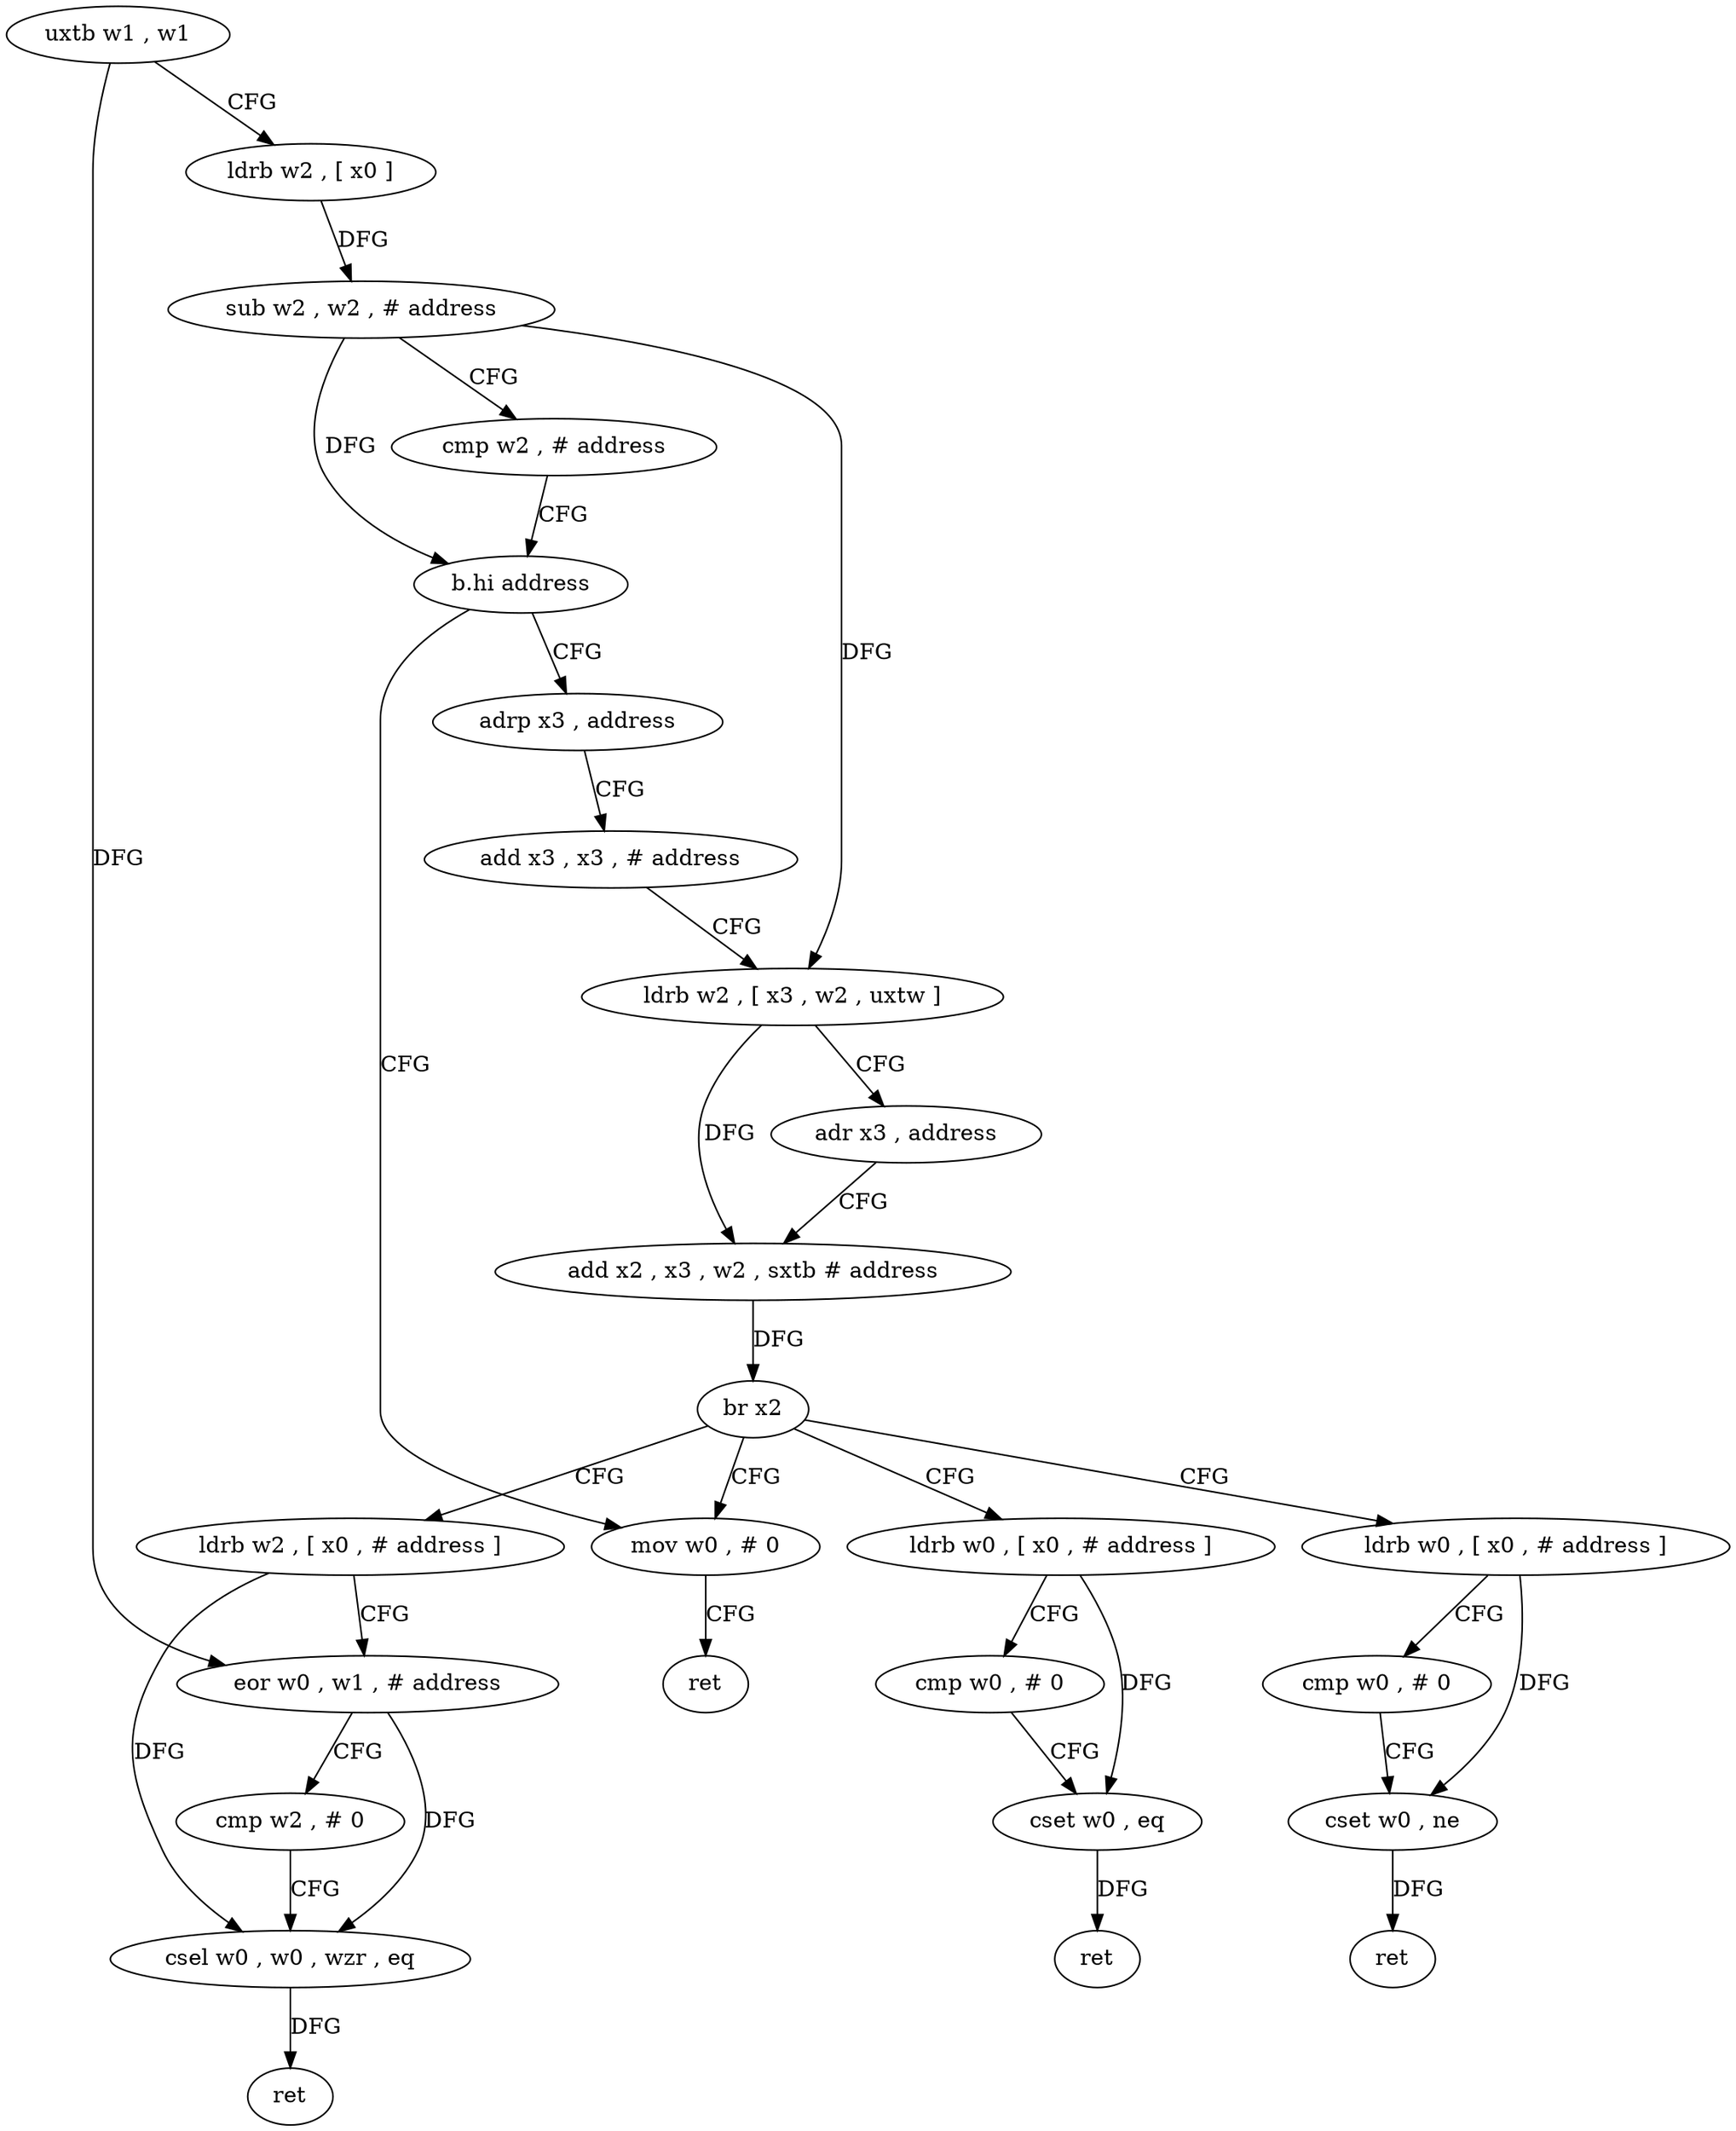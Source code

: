 digraph "func" {
"4232276" [label = "uxtb w1 , w1" ]
"4232280" [label = "ldrb w2 , [ x0 ]" ]
"4232284" [label = "sub w2 , w2 , # address" ]
"4232288" [label = "cmp w2 , # address" ]
"4232292" [label = "b.hi address" ]
"4232372" [label = "mov w0 , # 0" ]
"4232296" [label = "adrp x3 , address" ]
"4232376" [label = "ret" ]
"4232300" [label = "add x3 , x3 , # address" ]
"4232304" [label = "ldrb w2 , [ x3 , w2 , uxtw ]" ]
"4232308" [label = "adr x3 , address" ]
"4232312" [label = "add x2 , x3 , w2 , sxtb # address" ]
"4232316" [label = "br x2" ]
"4232320" [label = "ldrb w0 , [ x0 , # address ]" ]
"4232336" [label = "ldrb w2 , [ x0 , # address ]" ]
"4232356" [label = "ldrb w0 , [ x0 , # address ]" ]
"4232324" [label = "cmp w0 , # 0" ]
"4232328" [label = "cset w0 , ne" ]
"4232332" [label = "ret" ]
"4232340" [label = "eor w0 , w1 , # address" ]
"4232344" [label = "cmp w2 , # 0" ]
"4232348" [label = "csel w0 , w0 , wzr , eq" ]
"4232352" [label = "ret" ]
"4232360" [label = "cmp w0 , # 0" ]
"4232364" [label = "cset w0 , eq" ]
"4232368" [label = "ret" ]
"4232276" -> "4232280" [ label = "CFG" ]
"4232276" -> "4232340" [ label = "DFG" ]
"4232280" -> "4232284" [ label = "DFG" ]
"4232284" -> "4232288" [ label = "CFG" ]
"4232284" -> "4232292" [ label = "DFG" ]
"4232284" -> "4232304" [ label = "DFG" ]
"4232288" -> "4232292" [ label = "CFG" ]
"4232292" -> "4232372" [ label = "CFG" ]
"4232292" -> "4232296" [ label = "CFG" ]
"4232372" -> "4232376" [ label = "CFG" ]
"4232296" -> "4232300" [ label = "CFG" ]
"4232300" -> "4232304" [ label = "CFG" ]
"4232304" -> "4232308" [ label = "CFG" ]
"4232304" -> "4232312" [ label = "DFG" ]
"4232308" -> "4232312" [ label = "CFG" ]
"4232312" -> "4232316" [ label = "DFG" ]
"4232316" -> "4232320" [ label = "CFG" ]
"4232316" -> "4232336" [ label = "CFG" ]
"4232316" -> "4232356" [ label = "CFG" ]
"4232316" -> "4232372" [ label = "CFG" ]
"4232320" -> "4232324" [ label = "CFG" ]
"4232320" -> "4232328" [ label = "DFG" ]
"4232336" -> "4232340" [ label = "CFG" ]
"4232336" -> "4232348" [ label = "DFG" ]
"4232356" -> "4232360" [ label = "CFG" ]
"4232356" -> "4232364" [ label = "DFG" ]
"4232324" -> "4232328" [ label = "CFG" ]
"4232328" -> "4232332" [ label = "DFG" ]
"4232340" -> "4232344" [ label = "CFG" ]
"4232340" -> "4232348" [ label = "DFG" ]
"4232344" -> "4232348" [ label = "CFG" ]
"4232348" -> "4232352" [ label = "DFG" ]
"4232360" -> "4232364" [ label = "CFG" ]
"4232364" -> "4232368" [ label = "DFG" ]
}
